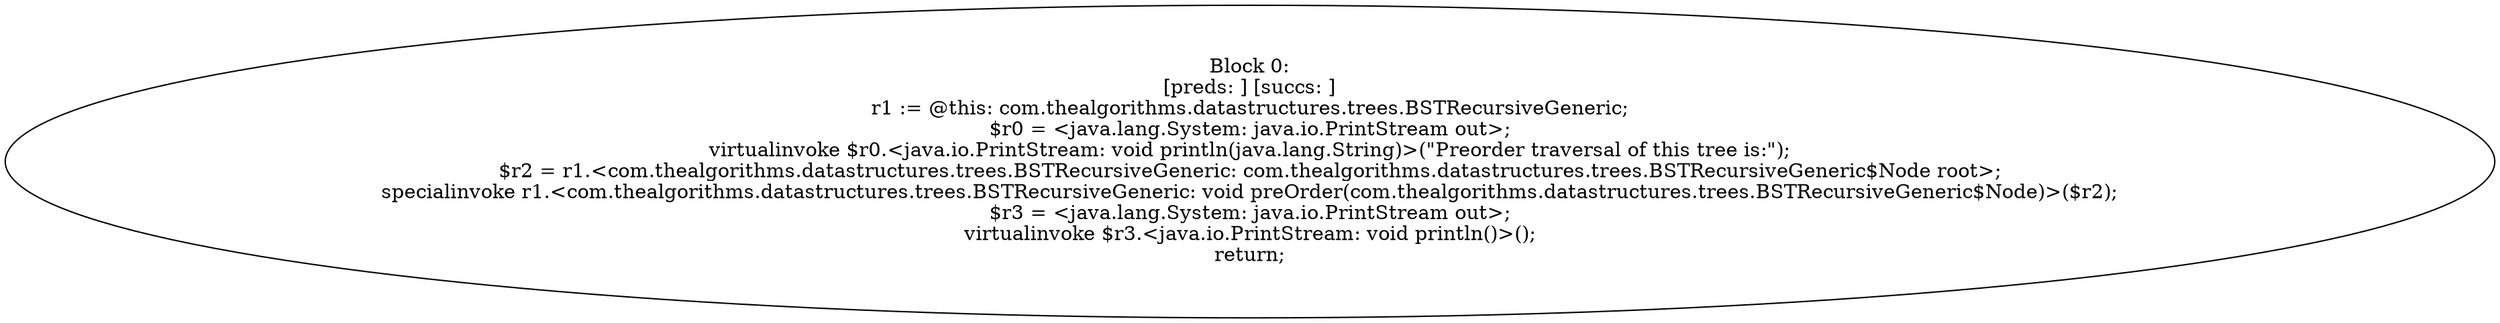 digraph "unitGraph" {
    "Block 0:
[preds: ] [succs: ]
r1 := @this: com.thealgorithms.datastructures.trees.BSTRecursiveGeneric;
$r0 = <java.lang.System: java.io.PrintStream out>;
virtualinvoke $r0.<java.io.PrintStream: void println(java.lang.String)>(\"Preorder traversal of this tree is:\");
$r2 = r1.<com.thealgorithms.datastructures.trees.BSTRecursiveGeneric: com.thealgorithms.datastructures.trees.BSTRecursiveGeneric$Node root>;
specialinvoke r1.<com.thealgorithms.datastructures.trees.BSTRecursiveGeneric: void preOrder(com.thealgorithms.datastructures.trees.BSTRecursiveGeneric$Node)>($r2);
$r3 = <java.lang.System: java.io.PrintStream out>;
virtualinvoke $r3.<java.io.PrintStream: void println()>();
return;
"
}

